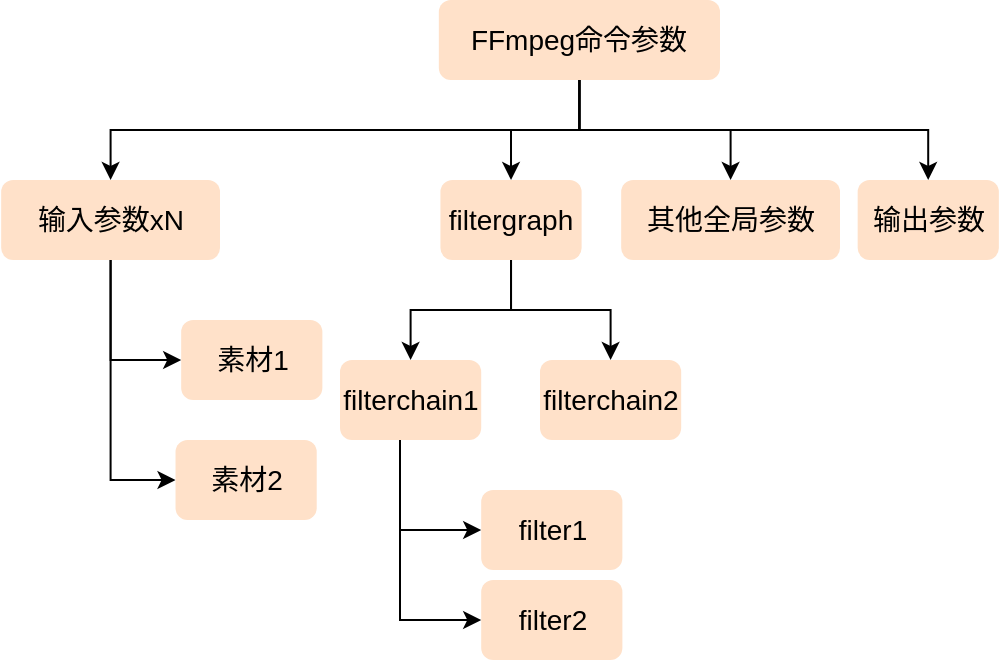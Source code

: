 <mxfile version="24.7.7">
  <diagram name="第 1 页" id="Hrau2PmiLq1gXBSieXyy">
    <mxGraphModel dx="795" dy="464" grid="1" gridSize="10" guides="1" tooltips="1" connect="1" arrows="1" fold="1" page="1" pageScale="1" pageWidth="827" pageHeight="1169" math="0" shadow="0">
      <root>
        <mxCell id="0" />
        <mxCell id="1" parent="0" />
        <mxCell id="bY8IvMFYPkUMsiZ6sIKN-93" value="filter2" style="whiteSpace=wrap;html=1;strokeWidth=1;rounded=1;fillColor=#FFE1C9;fontSize=14;strokeColor=none;" vertex="1" parent="1">
          <mxGeometry x="460.6" y="610" width="70.596" height="40" as="geometry" />
        </mxCell>
        <mxCell id="bY8IvMFYPkUMsiZ6sIKN-92" value="" style="edgeStyle=elbowEdgeStyle;elbow=vertical;html=1;rounded=0;curved=0;sourcePerimeterSpacing=0;targetPerimeterSpacing=0;startSize=6;endSize=6;strokeWidth=1;fontSize=14;" edge="1" parent="1" source="bY8IvMFYPkUMsiZ6sIKN-87" target="bY8IvMFYPkUMsiZ6sIKN-93">
          <mxGeometry relative="1" as="geometry">
            <mxPoint x="-165.049" y="770" as="sourcePoint" />
            <Array as="points">
              <mxPoint x="420" y="630" />
            </Array>
          </mxGeometry>
        </mxCell>
        <mxCell id="bY8IvMFYPkUMsiZ6sIKN-99" style="edgeStyle=orthogonalEdgeStyle;rounded=0;orthogonalLoop=1;jettySize=auto;html=1;exitX=0.5;exitY=1;exitDx=0;exitDy=0;entryX=0.5;entryY=0;entryDx=0;entryDy=0;fontSize=14;" edge="1" parent="1" source="bY8IvMFYPkUMsiZ6sIKN-77" target="bY8IvMFYPkUMsiZ6sIKN-80">
          <mxGeometry relative="1" as="geometry" />
        </mxCell>
        <mxCell id="bY8IvMFYPkUMsiZ6sIKN-77" value="FFmpeg命令参数" style="whiteSpace=wrap;html=1;strokeWidth=1;rounded=1;fillColor=#FFE1C9;fontSize=14;strokeColor=none;" vertex="1" parent="1">
          <mxGeometry x="439.42" y="320" width="140.58" height="40" as="geometry" />
        </mxCell>
        <mxCell id="bY8IvMFYPkUMsiZ6sIKN-78" value="输入参数xN" style="whiteSpace=wrap;html=1;strokeWidth=1;rounded=1;fillColor=#FFE1C9;fontSize=14;strokeColor=none;" vertex="1" parent="1">
          <mxGeometry x="220.59" y="410" width="109.41" height="40" as="geometry" />
        </mxCell>
        <mxCell id="bY8IvMFYPkUMsiZ6sIKN-79" value="" style="edgeStyle=elbowEdgeStyle;elbow=vertical;html=1;rounded=0;curved=0;sourcePerimeterSpacing=0;targetPerimeterSpacing=0;startSize=6;endSize=6;strokeWidth=1;fontSize=14;" edge="1" parent="1" source="bY8IvMFYPkUMsiZ6sIKN-77" target="bY8IvMFYPkUMsiZ6sIKN-78">
          <mxGeometry relative="1" as="geometry" />
        </mxCell>
        <mxCell id="bY8IvMFYPkUMsiZ6sIKN-80" value="filtergraph" style="whiteSpace=wrap;html=1;strokeWidth=1;rounded=1;fillColor=#FFE1C9;fontSize=14;strokeColor=none;" vertex="1" parent="1">
          <mxGeometry x="440.217" y="410" width="70.596" height="40" as="geometry" />
        </mxCell>
        <mxCell id="bY8IvMFYPkUMsiZ6sIKN-82" value="" style="edgeStyle=orthogonalEdgeStyle;rounded=0;orthogonalLoop=1;jettySize=auto;html=1;strokeWidth=1;exitX=0.5;exitY=1;exitDx=0;exitDy=0;fontSize=14;" edge="1" parent="1" source="bY8IvMFYPkUMsiZ6sIKN-77" target="bY8IvMFYPkUMsiZ6sIKN-83">
          <mxGeometry relative="1" as="geometry" />
        </mxCell>
        <mxCell id="bY8IvMFYPkUMsiZ6sIKN-83" value="其他全局参数" style="whiteSpace=wrap;html=1;strokeWidth=1;rounded=1;fillColor=#FFE1C9;fontSize=14;strokeColor=none;" vertex="1" parent="1">
          <mxGeometry x="530.59" y="410" width="109.41" height="40" as="geometry" />
        </mxCell>
        <mxCell id="bY8IvMFYPkUMsiZ6sIKN-84" value="" style="edgeStyle=orthogonalEdgeStyle;rounded=0;orthogonalLoop=1;jettySize=auto;html=1;exitX=0.5;exitY=1;exitDx=0;exitDy=0;strokeWidth=1;fontSize=14;" edge="1" parent="1" source="bY8IvMFYPkUMsiZ6sIKN-77" target="bY8IvMFYPkUMsiZ6sIKN-85">
          <mxGeometry relative="1" as="geometry" />
        </mxCell>
        <mxCell id="bY8IvMFYPkUMsiZ6sIKN-85" value="输出参数" style="whiteSpace=wrap;html=1;strokeWidth=1;rounded=1;fillColor=#FFE1C9;fontSize=14;strokeColor=none;" vertex="1" parent="1">
          <mxGeometry x="648.834" y="410" width="70.596" height="40" as="geometry" />
        </mxCell>
        <mxCell id="bY8IvMFYPkUMsiZ6sIKN-86" value="" style="edgeStyle=elbowEdgeStyle;elbow=vertical;html=1;rounded=0;curved=0;sourcePerimeterSpacing=0;targetPerimeterSpacing=0;startSize=6;endSize=6;strokeWidth=1;fontSize=14;" edge="1" parent="1" source="bY8IvMFYPkUMsiZ6sIKN-80" target="bY8IvMFYPkUMsiZ6sIKN-87">
          <mxGeometry relative="1" as="geometry">
            <mxPoint x="-303.418" y="690" as="sourcePoint" />
          </mxGeometry>
        </mxCell>
        <mxCell id="bY8IvMFYPkUMsiZ6sIKN-87" value="filterchain1" style="whiteSpace=wrap;html=1;strokeWidth=1;rounded=1;fillColor=#FFE1C9;fontSize=14;strokeColor=none;" vertex="1" parent="1">
          <mxGeometry x="390.003" y="500" width="70.596" height="40" as="geometry" />
        </mxCell>
        <mxCell id="bY8IvMFYPkUMsiZ6sIKN-88" value="" style="edgeStyle=elbowEdgeStyle;elbow=vertical;html=1;rounded=0;curved=0;sourcePerimeterSpacing=0;targetPerimeterSpacing=0;startSize=6;endSize=6;strokeWidth=1;fontSize=14;" edge="1" parent="1" source="bY8IvMFYPkUMsiZ6sIKN-80" target="bY8IvMFYPkUMsiZ6sIKN-89">
          <mxGeometry relative="1" as="geometry">
            <mxPoint x="-303.418" y="690" as="sourcePoint" />
          </mxGeometry>
        </mxCell>
        <mxCell id="bY8IvMFYPkUMsiZ6sIKN-89" value="filterchain2" style="whiteSpace=wrap;html=1;strokeWidth=1;rounded=1;fillColor=#FFE1C9;fontSize=14;strokeColor=none;" vertex="1" parent="1">
          <mxGeometry x="490.001" y="500" width="70.596" height="40" as="geometry" />
        </mxCell>
        <mxCell id="bY8IvMFYPkUMsiZ6sIKN-90" value="" style="edgeStyle=elbowEdgeStyle;elbow=vertical;html=1;rounded=0;curved=0;sourcePerimeterSpacing=0;targetPerimeterSpacing=0;startSize=6;endSize=6;strokeWidth=1;fontSize=14;" edge="1" parent="1" source="bY8IvMFYPkUMsiZ6sIKN-87" target="bY8IvMFYPkUMsiZ6sIKN-91">
          <mxGeometry relative="1" as="geometry">
            <mxPoint x="-165.049" y="780" as="sourcePoint" />
            <Array as="points">
              <mxPoint x="420" y="585" />
            </Array>
          </mxGeometry>
        </mxCell>
        <mxCell id="bY8IvMFYPkUMsiZ6sIKN-91" value="filter1" style="whiteSpace=wrap;html=1;strokeWidth=1;rounded=1;fillColor=#FFE1C9;fontSize=14;strokeColor=none;" vertex="1" parent="1">
          <mxGeometry x="460.596" y="565" width="70.596" height="40" as="geometry" />
        </mxCell>
        <mxCell id="bY8IvMFYPkUMsiZ6sIKN-94" value="" style="edgeStyle=elbowEdgeStyle;elbow=vertical;html=1;rounded=0;curved=0;sourcePerimeterSpacing=0;targetPerimeterSpacing=0;startSize=6;endSize=6;strokeWidth=1;fontSize=14;exitX=0.5;exitY=1;exitDx=0;exitDy=0;" edge="1" parent="1" source="bY8IvMFYPkUMsiZ6sIKN-78" target="bY8IvMFYPkUMsiZ6sIKN-95">
          <mxGeometry relative="1" as="geometry">
            <mxPoint x="87.685" y="690" as="sourcePoint" />
            <Array as="points">
              <mxPoint x="255" y="500" />
            </Array>
          </mxGeometry>
        </mxCell>
        <mxCell id="bY8IvMFYPkUMsiZ6sIKN-95" value="素材1" style="whiteSpace=wrap;html=1;strokeWidth=1;rounded=1;fillColor=#FFE1C9;fontSize=14;strokeColor=none;" vertex="1" parent="1">
          <mxGeometry x="310.59" y="480" width="70.596" height="40" as="geometry" />
        </mxCell>
        <mxCell id="bY8IvMFYPkUMsiZ6sIKN-96" value="" style="edgeStyle=elbowEdgeStyle;elbow=vertical;html=1;rounded=0;curved=0;sourcePerimeterSpacing=0;targetPerimeterSpacing=0;startSize=6;endSize=6;strokeWidth=1;fontSize=14;exitX=0.5;exitY=1;exitDx=0;exitDy=0;" edge="1" parent="1" source="bY8IvMFYPkUMsiZ6sIKN-78" target="bY8IvMFYPkUMsiZ6sIKN-97">
          <mxGeometry relative="1" as="geometry">
            <mxPoint x="318.111" y="690" as="sourcePoint" />
            <Array as="points">
              <mxPoint x="255" y="560" />
            </Array>
          </mxGeometry>
        </mxCell>
        <mxCell id="bY8IvMFYPkUMsiZ6sIKN-97" value="素材2" style="whiteSpace=wrap;html=1;strokeWidth=1;rounded=1;fillColor=#FFE1C9;fontSize=14;strokeColor=none;" vertex="1" parent="1">
          <mxGeometry x="307.765" y="540" width="70.596" height="40" as="geometry" />
        </mxCell>
      </root>
    </mxGraphModel>
  </diagram>
</mxfile>
